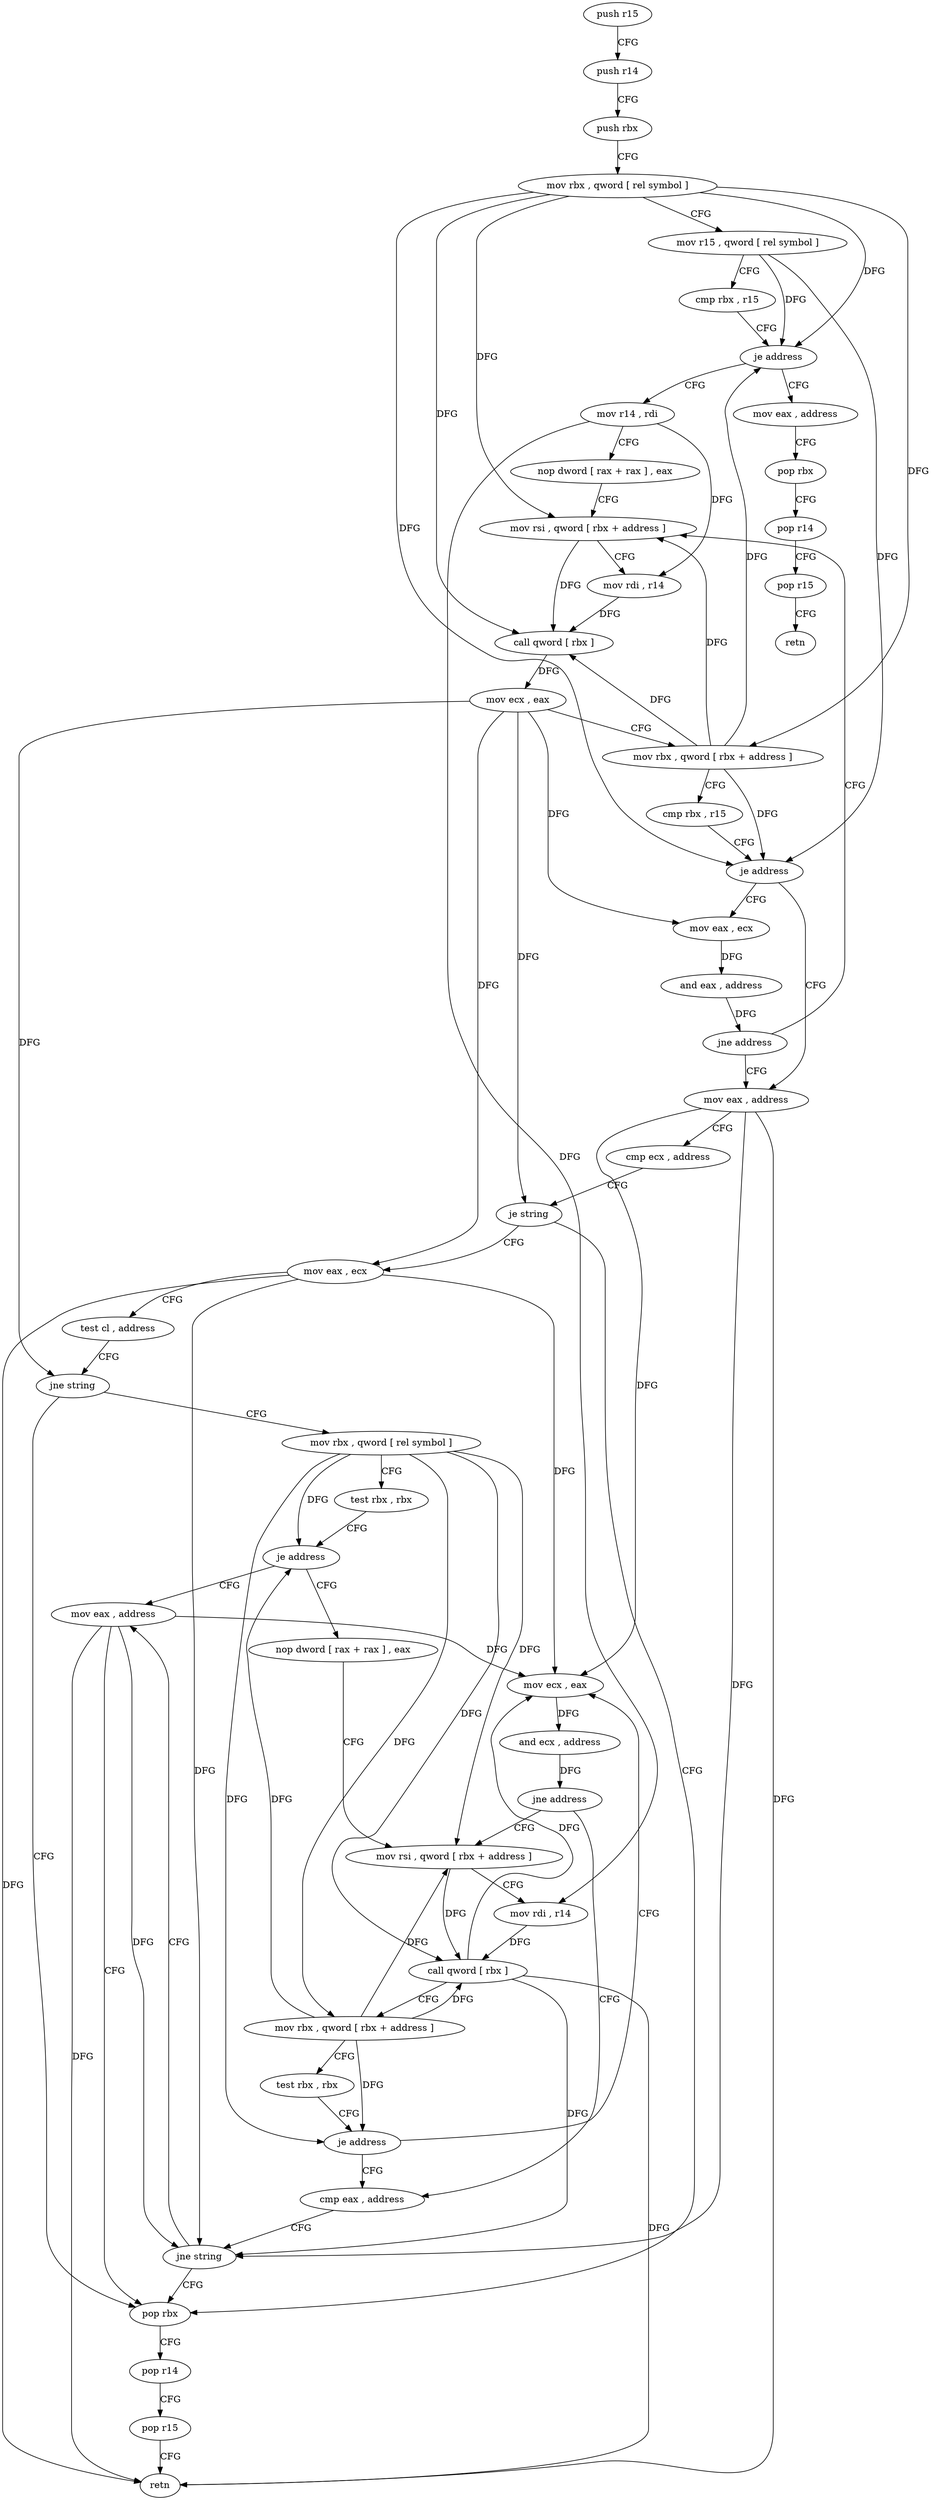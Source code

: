 digraph "func" {
"4214000" [label = "push r15" ]
"4214002" [label = "push r14" ]
"4214004" [label = "push rbx" ]
"4214005" [label = "mov rbx , qword [ rel symbol ]" ]
"4214012" [label = "mov r15 , qword [ rel symbol ]" ]
"4214019" [label = "cmp rbx , r15" ]
"4214022" [label = "je address" ]
"4214137" [label = "mov eax , address" ]
"4214024" [label = "mov r14 , rdi" ]
"4214142" [label = "pop rbx" ]
"4214143" [label = "pop r14" ]
"4214145" [label = "pop r15" ]
"4214147" [label = "retn" ]
"4214027" [label = "nop dword [ rax + rax ] , eax" ]
"4214032" [label = "mov rsi , qword [ rbx + address ]" ]
"4214059" [label = "mov eax , address" ]
"4214064" [label = "cmp ecx , address" ]
"4214067" [label = "je string" ]
"4214131" [label = "pop rbx" ]
"4214069" [label = "mov eax , ecx" ]
"4214052" [label = "mov eax , ecx" ]
"4214054" [label = "and eax , address" ]
"4214057" [label = "jne address" ]
"4214132" [label = "pop r14" ]
"4214134" [label = "pop r15" ]
"4214136" [label = "retn" ]
"4214071" [label = "test cl , address" ]
"4214074" [label = "jne string" ]
"4214076" [label = "mov rbx , qword [ rel symbol ]" ]
"4214036" [label = "mov rdi , r14" ]
"4214039" [label = "call qword [ rbx ]" ]
"4214041" [label = "mov ecx , eax" ]
"4214043" [label = "mov rbx , qword [ rbx + address ]" ]
"4214047" [label = "cmp rbx , r15" ]
"4214050" [label = "je address" ]
"4214083" [label = "test rbx , rbx" ]
"4214086" [label = "je address" ]
"4214126" [label = "mov eax , address" ]
"4214088" [label = "nop dword [ rax + rax ] , eax" ]
"4214096" [label = "mov rsi , qword [ rbx + address ]" ]
"4214121" [label = "cmp eax , address" ]
"4214124" [label = "jne string" ]
"4214114" [label = "mov ecx , eax" ]
"4214116" [label = "and ecx , address" ]
"4214119" [label = "jne address" ]
"4214100" [label = "mov rdi , r14" ]
"4214103" [label = "call qword [ rbx ]" ]
"4214105" [label = "mov rbx , qword [ rbx + address ]" ]
"4214109" [label = "test rbx , rbx" ]
"4214112" [label = "je address" ]
"4214000" -> "4214002" [ label = "CFG" ]
"4214002" -> "4214004" [ label = "CFG" ]
"4214004" -> "4214005" [ label = "CFG" ]
"4214005" -> "4214012" [ label = "CFG" ]
"4214005" -> "4214022" [ label = "DFG" ]
"4214005" -> "4214032" [ label = "DFG" ]
"4214005" -> "4214039" [ label = "DFG" ]
"4214005" -> "4214043" [ label = "DFG" ]
"4214005" -> "4214050" [ label = "DFG" ]
"4214012" -> "4214019" [ label = "CFG" ]
"4214012" -> "4214022" [ label = "DFG" ]
"4214012" -> "4214050" [ label = "DFG" ]
"4214019" -> "4214022" [ label = "CFG" ]
"4214022" -> "4214137" [ label = "CFG" ]
"4214022" -> "4214024" [ label = "CFG" ]
"4214137" -> "4214142" [ label = "CFG" ]
"4214024" -> "4214027" [ label = "CFG" ]
"4214024" -> "4214036" [ label = "DFG" ]
"4214024" -> "4214100" [ label = "DFG" ]
"4214142" -> "4214143" [ label = "CFG" ]
"4214143" -> "4214145" [ label = "CFG" ]
"4214145" -> "4214147" [ label = "CFG" ]
"4214027" -> "4214032" [ label = "CFG" ]
"4214032" -> "4214036" [ label = "CFG" ]
"4214032" -> "4214039" [ label = "DFG" ]
"4214059" -> "4214064" [ label = "CFG" ]
"4214059" -> "4214136" [ label = "DFG" ]
"4214059" -> "4214124" [ label = "DFG" ]
"4214059" -> "4214114" [ label = "DFG" ]
"4214064" -> "4214067" [ label = "CFG" ]
"4214067" -> "4214131" [ label = "CFG" ]
"4214067" -> "4214069" [ label = "CFG" ]
"4214131" -> "4214132" [ label = "CFG" ]
"4214069" -> "4214071" [ label = "CFG" ]
"4214069" -> "4214136" [ label = "DFG" ]
"4214069" -> "4214124" [ label = "DFG" ]
"4214069" -> "4214114" [ label = "DFG" ]
"4214052" -> "4214054" [ label = "DFG" ]
"4214054" -> "4214057" [ label = "DFG" ]
"4214057" -> "4214032" [ label = "CFG" ]
"4214057" -> "4214059" [ label = "CFG" ]
"4214132" -> "4214134" [ label = "CFG" ]
"4214134" -> "4214136" [ label = "CFG" ]
"4214071" -> "4214074" [ label = "CFG" ]
"4214074" -> "4214131" [ label = "CFG" ]
"4214074" -> "4214076" [ label = "CFG" ]
"4214076" -> "4214083" [ label = "CFG" ]
"4214076" -> "4214086" [ label = "DFG" ]
"4214076" -> "4214096" [ label = "DFG" ]
"4214076" -> "4214103" [ label = "DFG" ]
"4214076" -> "4214105" [ label = "DFG" ]
"4214076" -> "4214112" [ label = "DFG" ]
"4214036" -> "4214039" [ label = "DFG" ]
"4214039" -> "4214041" [ label = "DFG" ]
"4214041" -> "4214043" [ label = "CFG" ]
"4214041" -> "4214067" [ label = "DFG" ]
"4214041" -> "4214052" [ label = "DFG" ]
"4214041" -> "4214069" [ label = "DFG" ]
"4214041" -> "4214074" [ label = "DFG" ]
"4214043" -> "4214047" [ label = "CFG" ]
"4214043" -> "4214032" [ label = "DFG" ]
"4214043" -> "4214022" [ label = "DFG" ]
"4214043" -> "4214039" [ label = "DFG" ]
"4214043" -> "4214050" [ label = "DFG" ]
"4214047" -> "4214050" [ label = "CFG" ]
"4214050" -> "4214059" [ label = "CFG" ]
"4214050" -> "4214052" [ label = "CFG" ]
"4214083" -> "4214086" [ label = "CFG" ]
"4214086" -> "4214126" [ label = "CFG" ]
"4214086" -> "4214088" [ label = "CFG" ]
"4214126" -> "4214131" [ label = "CFG" ]
"4214126" -> "4214136" [ label = "DFG" ]
"4214126" -> "4214124" [ label = "DFG" ]
"4214126" -> "4214114" [ label = "DFG" ]
"4214088" -> "4214096" [ label = "CFG" ]
"4214096" -> "4214100" [ label = "CFG" ]
"4214096" -> "4214103" [ label = "DFG" ]
"4214121" -> "4214124" [ label = "CFG" ]
"4214124" -> "4214131" [ label = "CFG" ]
"4214124" -> "4214126" [ label = "CFG" ]
"4214114" -> "4214116" [ label = "DFG" ]
"4214116" -> "4214119" [ label = "DFG" ]
"4214119" -> "4214096" [ label = "CFG" ]
"4214119" -> "4214121" [ label = "CFG" ]
"4214100" -> "4214103" [ label = "DFG" ]
"4214103" -> "4214105" [ label = "CFG" ]
"4214103" -> "4214136" [ label = "DFG" ]
"4214103" -> "4214124" [ label = "DFG" ]
"4214103" -> "4214114" [ label = "DFG" ]
"4214105" -> "4214109" [ label = "CFG" ]
"4214105" -> "4214086" [ label = "DFG" ]
"4214105" -> "4214096" [ label = "DFG" ]
"4214105" -> "4214103" [ label = "DFG" ]
"4214105" -> "4214112" [ label = "DFG" ]
"4214109" -> "4214112" [ label = "CFG" ]
"4214112" -> "4214121" [ label = "CFG" ]
"4214112" -> "4214114" [ label = "CFG" ]
}
